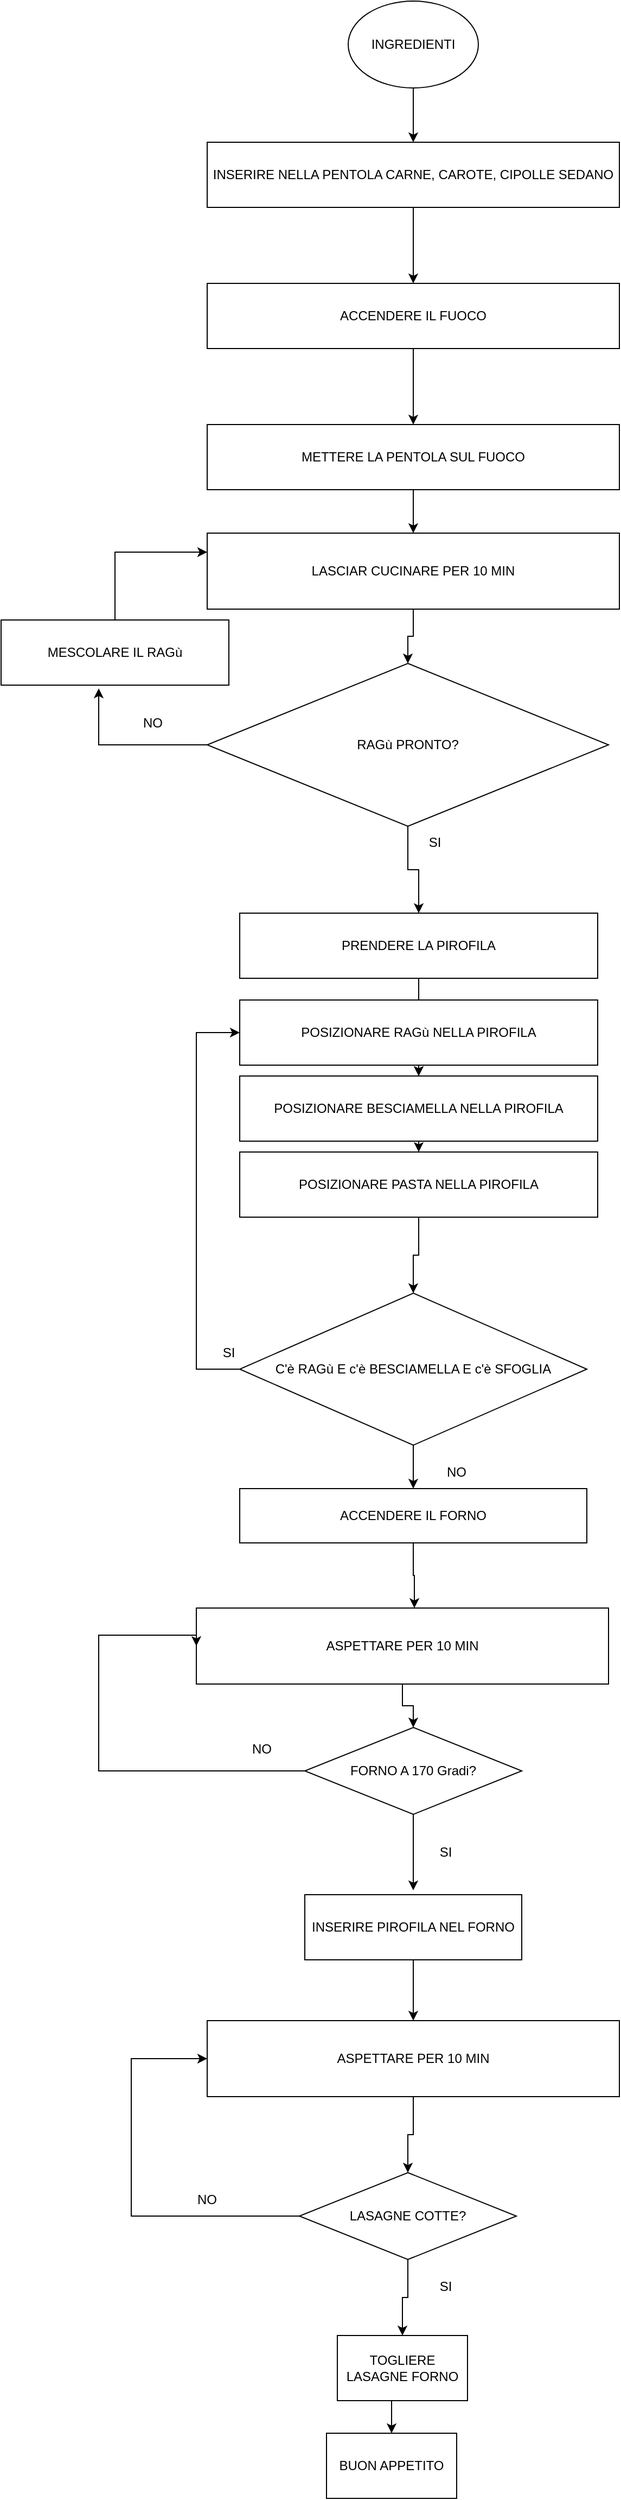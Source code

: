 <mxfile version="20.4.0" type="device"><diagram id="v1d45jVyNZmLgNU9Ih98" name="Pagina-1"><mxGraphModel dx="1422" dy="697" grid="1" gridSize="10" guides="1" tooltips="1" connect="1" arrows="1" fold="1" page="1" pageScale="1" pageWidth="827" pageHeight="1169" math="0" shadow="0"><root><mxCell id="0"/><mxCell id="1" parent="0"/><mxCell id="ndL6QcJO8AkhOP8tkWSU-13" style="edgeStyle=orthogonalEdgeStyle;rounded=0;orthogonalLoop=1;jettySize=auto;html=1;exitX=0.5;exitY=1;exitDx=0;exitDy=0;entryX=0.5;entryY=0;entryDx=0;entryDy=0;" parent="1" source="ndL6QcJO8AkhOP8tkWSU-1" target="ndL6QcJO8AkhOP8tkWSU-2" edge="1"><mxGeometry relative="1" as="geometry"/></mxCell><mxCell id="ndL6QcJO8AkhOP8tkWSU-1" value="INGREDIENTI" style="ellipse;whiteSpace=wrap;html=1;" parent="1" vertex="1"><mxGeometry x="340" y="10" width="120" height="80" as="geometry"/></mxCell><mxCell id="ndL6QcJO8AkhOP8tkWSU-12" style="edgeStyle=orthogonalEdgeStyle;rounded=0;orthogonalLoop=1;jettySize=auto;html=1;exitX=0.5;exitY=1;exitDx=0;exitDy=0;" parent="1" source="ndL6QcJO8AkhOP8tkWSU-2" target="ndL6QcJO8AkhOP8tkWSU-3" edge="1"><mxGeometry relative="1" as="geometry"/></mxCell><mxCell id="ndL6QcJO8AkhOP8tkWSU-2" value="INSERIRE NELLA PENTOLA CARNE, CAROTE, CIPOLLE SEDANO" style="rounded=0;whiteSpace=wrap;html=1;" parent="1" vertex="1"><mxGeometry x="210" y="140" width="380" height="60" as="geometry"/></mxCell><mxCell id="ndL6QcJO8AkhOP8tkWSU-11" style="edgeStyle=orthogonalEdgeStyle;rounded=0;orthogonalLoop=1;jettySize=auto;html=1;exitX=0.5;exitY=1;exitDx=0;exitDy=0;entryX=0.5;entryY=0;entryDx=0;entryDy=0;" parent="1" source="ndL6QcJO8AkhOP8tkWSU-3" target="ndL6QcJO8AkhOP8tkWSU-4" edge="1"><mxGeometry relative="1" as="geometry"/></mxCell><mxCell id="ndL6QcJO8AkhOP8tkWSU-3" value="ACCENDERE IL FUOCO" style="rounded=0;whiteSpace=wrap;html=1;" parent="1" vertex="1"><mxGeometry x="210" y="270" width="380" height="60" as="geometry"/></mxCell><mxCell id="ndL6QcJO8AkhOP8tkWSU-10" style="edgeStyle=orthogonalEdgeStyle;rounded=0;orthogonalLoop=1;jettySize=auto;html=1;exitX=0.5;exitY=1;exitDx=0;exitDy=0;" parent="1" source="ndL6QcJO8AkhOP8tkWSU-4" target="ndL6QcJO8AkhOP8tkWSU-5" edge="1"><mxGeometry relative="1" as="geometry"/></mxCell><mxCell id="ndL6QcJO8AkhOP8tkWSU-4" value="METTERE LA PENTOLA SUL FUOCO" style="rounded=0;whiteSpace=wrap;html=1;" parent="1" vertex="1"><mxGeometry x="210" y="400" width="380" height="60" as="geometry"/></mxCell><mxCell id="ndL6QcJO8AkhOP8tkWSU-9" style="edgeStyle=orthogonalEdgeStyle;rounded=0;orthogonalLoop=1;jettySize=auto;html=1;exitX=0.5;exitY=1;exitDx=0;exitDy=0;" parent="1" source="ndL6QcJO8AkhOP8tkWSU-5" target="ndL6QcJO8AkhOP8tkWSU-6" edge="1"><mxGeometry relative="1" as="geometry"/></mxCell><mxCell id="ndL6QcJO8AkhOP8tkWSU-5" value="LASCIAR CUCINARE PER 10 MIN" style="rounded=0;whiteSpace=wrap;html=1;" parent="1" vertex="1"><mxGeometry x="210" y="500" width="380" height="70" as="geometry"/></mxCell><mxCell id="ndL6QcJO8AkhOP8tkWSU-16" style="edgeStyle=orthogonalEdgeStyle;rounded=0;orthogonalLoop=1;jettySize=auto;html=1;exitX=0;exitY=0.5;exitDx=0;exitDy=0;entryX=0.433;entryY=1.05;entryDx=0;entryDy=0;entryPerimeter=0;" parent="1" source="ndL6QcJO8AkhOP8tkWSU-6" target="ndL6QcJO8AkhOP8tkWSU-14" edge="1"><mxGeometry relative="1" as="geometry"><Array as="points"><mxPoint x="110" y="695"/><mxPoint x="110" y="643"/></Array></mxGeometry></mxCell><mxCell id="ndL6QcJO8AkhOP8tkWSU-20" value="" style="edgeStyle=orthogonalEdgeStyle;rounded=0;orthogonalLoop=1;jettySize=auto;html=1;" parent="1" source="ndL6QcJO8AkhOP8tkWSU-6" target="ndL6QcJO8AkhOP8tkWSU-19" edge="1"><mxGeometry relative="1" as="geometry"/></mxCell><mxCell id="ndL6QcJO8AkhOP8tkWSU-6" value="RAGù PRONTO?" style="rhombus;whiteSpace=wrap;html=1;" parent="1" vertex="1"><mxGeometry x="210" y="620" width="370" height="150" as="geometry"/></mxCell><mxCell id="ndL6QcJO8AkhOP8tkWSU-8" value="NO" style="text;html=1;strokeColor=none;fillColor=none;align=center;verticalAlign=middle;whiteSpace=wrap;rounded=0;" parent="1" vertex="1"><mxGeometry x="130" y="660" width="60" height="30" as="geometry"/></mxCell><mxCell id="ndL6QcJO8AkhOP8tkWSU-18" style="edgeStyle=orthogonalEdgeStyle;rounded=0;orthogonalLoop=1;jettySize=auto;html=1;exitX=0.5;exitY=0;exitDx=0;exitDy=0;entryX=0;entryY=0.25;entryDx=0;entryDy=0;" parent="1" source="ndL6QcJO8AkhOP8tkWSU-14" target="ndL6QcJO8AkhOP8tkWSU-5" edge="1"><mxGeometry relative="1" as="geometry"/></mxCell><mxCell id="ndL6QcJO8AkhOP8tkWSU-14" value="MESCOLARE IL RAGù" style="rounded=0;whiteSpace=wrap;html=1;" parent="1" vertex="1"><mxGeometry x="20" y="580" width="210" height="60" as="geometry"/></mxCell><mxCell id="G5Y2NVYtVPsGY4QUIwID-3" value="" style="edgeStyle=orthogonalEdgeStyle;rounded=0;orthogonalLoop=1;jettySize=auto;html=1;" edge="1" parent="1" source="ndL6QcJO8AkhOP8tkWSU-19" target="ndL6QcJO8AkhOP8tkWSU-22"><mxGeometry relative="1" as="geometry"/></mxCell><mxCell id="ndL6QcJO8AkhOP8tkWSU-19" value="PRENDERE LA PIROFILA" style="rounded=0;whiteSpace=wrap;html=1;" parent="1" vertex="1"><mxGeometry x="240" y="850" width="330" height="60" as="geometry"/></mxCell><mxCell id="ndL6QcJO8AkhOP8tkWSU-27" style="edgeStyle=orthogonalEdgeStyle;rounded=0;orthogonalLoop=1;jettySize=auto;html=1;exitX=0.5;exitY=1;exitDx=0;exitDy=0;entryX=0.5;entryY=0;entryDx=0;entryDy=0;" parent="1" source="ndL6QcJO8AkhOP8tkWSU-21" target="ndL6QcJO8AkhOP8tkWSU-22" edge="1"><mxGeometry relative="1" as="geometry"/></mxCell><mxCell id="ndL6QcJO8AkhOP8tkWSU-21" value="POSIZIONARE RAGù NELLA PIROFILA" style="rounded=0;whiteSpace=wrap;html=1;" parent="1" vertex="1"><mxGeometry x="240" y="930" width="330" height="60" as="geometry"/></mxCell><mxCell id="ndL6QcJO8AkhOP8tkWSU-28" style="edgeStyle=orthogonalEdgeStyle;rounded=0;orthogonalLoop=1;jettySize=auto;html=1;exitX=0.5;exitY=1;exitDx=0;exitDy=0;entryX=0.5;entryY=0;entryDx=0;entryDy=0;" parent="1" source="ndL6QcJO8AkhOP8tkWSU-22" target="ndL6QcJO8AkhOP8tkWSU-23" edge="1"><mxGeometry relative="1" as="geometry"/></mxCell><mxCell id="ndL6QcJO8AkhOP8tkWSU-22" value="POSIZIONARE BESCIAMELLA NELLA PIROFILA" style="rounded=0;whiteSpace=wrap;html=1;" parent="1" vertex="1"><mxGeometry x="240" y="1000" width="330" height="60" as="geometry"/></mxCell><mxCell id="ndL6QcJO8AkhOP8tkWSU-29" style="edgeStyle=orthogonalEdgeStyle;rounded=0;orthogonalLoop=1;jettySize=auto;html=1;exitX=0.5;exitY=1;exitDx=0;exitDy=0;entryX=0.5;entryY=0;entryDx=0;entryDy=0;" parent="1" source="ndL6QcJO8AkhOP8tkWSU-23" target="ndL6QcJO8AkhOP8tkWSU-25" edge="1"><mxGeometry relative="1" as="geometry"/></mxCell><mxCell id="ndL6QcJO8AkhOP8tkWSU-23" value="POSIZIONARE PASTA NELLA PIROFILA" style="rounded=0;whiteSpace=wrap;html=1;" parent="1" vertex="1"><mxGeometry x="240" y="1070" width="330" height="60" as="geometry"/></mxCell><mxCell id="ndL6QcJO8AkhOP8tkWSU-26" style="edgeStyle=orthogonalEdgeStyle;rounded=0;orthogonalLoop=1;jettySize=auto;html=1;exitX=0;exitY=0.5;exitDx=0;exitDy=0;entryX=0;entryY=0.5;entryDx=0;entryDy=0;" parent="1" source="ndL6QcJO8AkhOP8tkWSU-25" target="ndL6QcJO8AkhOP8tkWSU-21" edge="1"><mxGeometry relative="1" as="geometry"><Array as="points"><mxPoint x="200" y="1270"/><mxPoint x="200" y="960"/></Array></mxGeometry></mxCell><mxCell id="ndL6QcJO8AkhOP8tkWSU-32" style="edgeStyle=orthogonalEdgeStyle;rounded=0;orthogonalLoop=1;jettySize=auto;html=1;exitX=0.5;exitY=1;exitDx=0;exitDy=0;" parent="1" source="ndL6QcJO8AkhOP8tkWSU-25" target="ndL6QcJO8AkhOP8tkWSU-31" edge="1"><mxGeometry relative="1" as="geometry"/></mxCell><mxCell id="ndL6QcJO8AkhOP8tkWSU-25" value="C'è RAGù E c'è BESCIAMELLA E c'è SFOGLIA" style="rhombus;whiteSpace=wrap;html=1;" parent="1" vertex="1"><mxGeometry x="240" y="1200" width="320" height="140" as="geometry"/></mxCell><mxCell id="ndL6QcJO8AkhOP8tkWSU-30" value="SI" style="text;html=1;strokeColor=none;fillColor=none;align=center;verticalAlign=middle;whiteSpace=wrap;rounded=0;" parent="1" vertex="1"><mxGeometry x="200" y="1240" width="60" height="30" as="geometry"/></mxCell><mxCell id="ndL6QcJO8AkhOP8tkWSU-53" style="edgeStyle=orthogonalEdgeStyle;rounded=0;orthogonalLoop=1;jettySize=auto;html=1;exitX=0.5;exitY=1;exitDx=0;exitDy=0;entryX=0.529;entryY=0;entryDx=0;entryDy=0;entryPerimeter=0;" parent="1" source="ndL6QcJO8AkhOP8tkWSU-31" target="ndL6QcJO8AkhOP8tkWSU-34" edge="1"><mxGeometry relative="1" as="geometry"/></mxCell><mxCell id="ndL6QcJO8AkhOP8tkWSU-31" value="ACCENDERE IL FORNO" style="rounded=0;whiteSpace=wrap;html=1;" parent="1" vertex="1"><mxGeometry x="240" y="1380" width="320" height="50" as="geometry"/></mxCell><mxCell id="ndL6QcJO8AkhOP8tkWSU-33" value="NO" style="text;html=1;strokeColor=none;fillColor=none;align=center;verticalAlign=middle;whiteSpace=wrap;rounded=0;" parent="1" vertex="1"><mxGeometry x="410" y="1350" width="60" height="30" as="geometry"/></mxCell><mxCell id="ndL6QcJO8AkhOP8tkWSU-38" style="edgeStyle=orthogonalEdgeStyle;rounded=0;orthogonalLoop=1;jettySize=auto;html=1;exitX=0.5;exitY=1;exitDx=0;exitDy=0;entryX=0.5;entryY=0;entryDx=0;entryDy=0;" parent="1" source="ndL6QcJO8AkhOP8tkWSU-34" target="ndL6QcJO8AkhOP8tkWSU-35" edge="1"><mxGeometry relative="1" as="geometry"/></mxCell><mxCell id="ndL6QcJO8AkhOP8tkWSU-34" value="ASPETTARE PER 10 MIN" style="rounded=0;whiteSpace=wrap;html=1;" parent="1" vertex="1"><mxGeometry x="200" y="1490" width="380" height="70" as="geometry"/></mxCell><mxCell id="ndL6QcJO8AkhOP8tkWSU-36" style="edgeStyle=orthogonalEdgeStyle;rounded=0;orthogonalLoop=1;jettySize=auto;html=1;exitX=0;exitY=0.5;exitDx=0;exitDy=0;entryX=0;entryY=0.5;entryDx=0;entryDy=0;" parent="1" source="ndL6QcJO8AkhOP8tkWSU-35" target="ndL6QcJO8AkhOP8tkWSU-34" edge="1"><mxGeometry relative="1" as="geometry"><mxPoint x="120" y="1520" as="targetPoint"/><Array as="points"><mxPoint x="110" y="1640"/><mxPoint x="110" y="1515"/></Array></mxGeometry></mxCell><mxCell id="ndL6QcJO8AkhOP8tkWSU-39" style="edgeStyle=orthogonalEdgeStyle;rounded=0;orthogonalLoop=1;jettySize=auto;html=1;exitX=0.5;exitY=1;exitDx=0;exitDy=0;" parent="1" source="ndL6QcJO8AkhOP8tkWSU-35" edge="1"><mxGeometry relative="1" as="geometry"><mxPoint x="400" y="1750" as="targetPoint"/></mxGeometry></mxCell><mxCell id="ndL6QcJO8AkhOP8tkWSU-35" value="FORNO A 170 Gradi?" style="rhombus;whiteSpace=wrap;html=1;" parent="1" vertex="1"><mxGeometry x="300" y="1600" width="200" height="80" as="geometry"/></mxCell><mxCell id="ndL6QcJO8AkhOP8tkWSU-37" value="NO" style="text;html=1;align=center;verticalAlign=middle;resizable=0;points=[];autosize=1;strokeColor=none;fillColor=none;" parent="1" vertex="1"><mxGeometry x="240" y="1605" width="40" height="30" as="geometry"/></mxCell><mxCell id="ndL6QcJO8AkhOP8tkWSU-44" style="edgeStyle=orthogonalEdgeStyle;rounded=0;orthogonalLoop=1;jettySize=auto;html=1;exitX=0.5;exitY=1;exitDx=0;exitDy=0;entryX=0.5;entryY=0;entryDx=0;entryDy=0;" parent="1" source="ndL6QcJO8AkhOP8tkWSU-40" target="ndL6QcJO8AkhOP8tkWSU-42" edge="1"><mxGeometry relative="1" as="geometry"/></mxCell><mxCell id="ndL6QcJO8AkhOP8tkWSU-40" value="INSERIRE PIROFILA NEL FORNO" style="rounded=0;whiteSpace=wrap;html=1;" parent="1" vertex="1"><mxGeometry x="300" y="1754" width="200" height="60" as="geometry"/></mxCell><mxCell id="ndL6QcJO8AkhOP8tkWSU-41" value="SI" style="text;html=1;strokeColor=none;fillColor=none;align=center;verticalAlign=middle;whiteSpace=wrap;rounded=0;" parent="1" vertex="1"><mxGeometry x="400" y="1700" width="60" height="30" as="geometry"/></mxCell><mxCell id="ndL6QcJO8AkhOP8tkWSU-45" style="edgeStyle=orthogonalEdgeStyle;rounded=0;orthogonalLoop=1;jettySize=auto;html=1;exitX=0.5;exitY=1;exitDx=0;exitDy=0;entryX=0.5;entryY=0;entryDx=0;entryDy=0;" parent="1" source="ndL6QcJO8AkhOP8tkWSU-42" target="ndL6QcJO8AkhOP8tkWSU-43" edge="1"><mxGeometry relative="1" as="geometry"/></mxCell><mxCell id="ndL6QcJO8AkhOP8tkWSU-42" value="ASPETTARE PER 10 MIN" style="rounded=0;whiteSpace=wrap;html=1;" parent="1" vertex="1"><mxGeometry x="210" y="1870" width="380" height="70" as="geometry"/></mxCell><mxCell id="ndL6QcJO8AkhOP8tkWSU-46" style="edgeStyle=orthogonalEdgeStyle;rounded=0;orthogonalLoop=1;jettySize=auto;html=1;exitX=0;exitY=0.5;exitDx=0;exitDy=0;entryX=0;entryY=0.5;entryDx=0;entryDy=0;" parent="1" source="ndL6QcJO8AkhOP8tkWSU-43" target="ndL6QcJO8AkhOP8tkWSU-42" edge="1"><mxGeometry relative="1" as="geometry"><Array as="points"><mxPoint x="140" y="2050"/><mxPoint x="140" y="1905"/></Array></mxGeometry></mxCell><mxCell id="ndL6QcJO8AkhOP8tkWSU-50" style="edgeStyle=orthogonalEdgeStyle;rounded=0;orthogonalLoop=1;jettySize=auto;html=1;exitX=0.5;exitY=1;exitDx=0;exitDy=0;" parent="1" source="ndL6QcJO8AkhOP8tkWSU-43" target="ndL6QcJO8AkhOP8tkWSU-48" edge="1"><mxGeometry relative="1" as="geometry"/></mxCell><mxCell id="ndL6QcJO8AkhOP8tkWSU-43" value="LASAGNE COTTE?" style="rhombus;whiteSpace=wrap;html=1;" parent="1" vertex="1"><mxGeometry x="295" y="2010" width="200" height="80" as="geometry"/></mxCell><mxCell id="ndL6QcJO8AkhOP8tkWSU-47" value="NO" style="text;html=1;strokeColor=none;fillColor=none;align=center;verticalAlign=middle;whiteSpace=wrap;rounded=0;" parent="1" vertex="1"><mxGeometry x="180" y="2020" width="60" height="30" as="geometry"/></mxCell><mxCell id="ndL6QcJO8AkhOP8tkWSU-51" style="edgeStyle=orthogonalEdgeStyle;rounded=0;orthogonalLoop=1;jettySize=auto;html=1;exitX=0.5;exitY=1;exitDx=0;exitDy=0;entryX=0.5;entryY=0;entryDx=0;entryDy=0;" parent="1" source="ndL6QcJO8AkhOP8tkWSU-48" target="ndL6QcJO8AkhOP8tkWSU-49" edge="1"><mxGeometry relative="1" as="geometry"/></mxCell><mxCell id="ndL6QcJO8AkhOP8tkWSU-48" value="TOGLIERE LASAGNE FORNO" style="rounded=0;whiteSpace=wrap;html=1;" parent="1" vertex="1"><mxGeometry x="330" y="2160" width="120" height="60" as="geometry"/></mxCell><mxCell id="ndL6QcJO8AkhOP8tkWSU-49" value="BUON APPETITO" style="rounded=0;whiteSpace=wrap;html=1;" parent="1" vertex="1"><mxGeometry x="320" y="2250" width="120" height="60" as="geometry"/></mxCell><mxCell id="ndL6QcJO8AkhOP8tkWSU-52" value="SI" style="text;html=1;strokeColor=none;fillColor=none;align=center;verticalAlign=middle;whiteSpace=wrap;rounded=0;" parent="1" vertex="1"><mxGeometry x="400" y="2100" width="60" height="30" as="geometry"/></mxCell><mxCell id="G5Y2NVYtVPsGY4QUIwID-2" value="SI" style="text;html=1;strokeColor=none;fillColor=none;align=center;verticalAlign=middle;whiteSpace=wrap;rounded=0;" vertex="1" parent="1"><mxGeometry x="390" y="770" width="60" height="30" as="geometry"/></mxCell></root></mxGraphModel></diagram></mxfile>